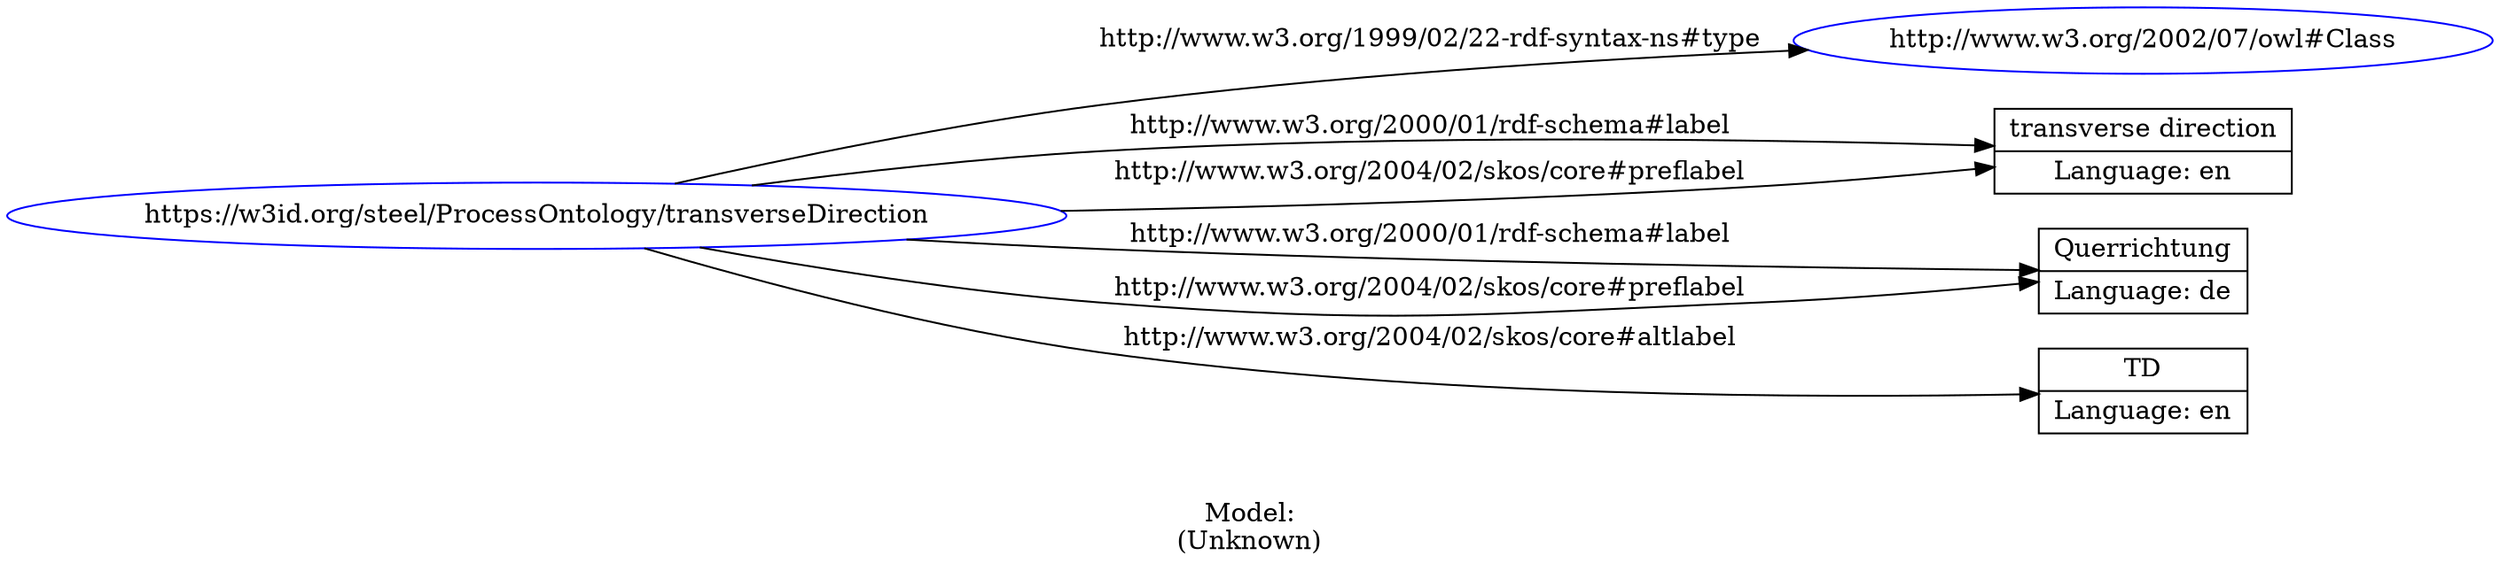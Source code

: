 digraph {
	rankdir = LR;
	charset="utf-8";

	"Rhttps://w3id.org/steel/ProcessOntology/transverseDirection" -> "Rhttp://www.w3.org/2002/07/owl#Class" [ label="http://www.w3.org/1999/02/22-rdf-syntax-ns#type" ];
	"Rhttps://w3id.org/steel/ProcessOntology/transverseDirection" -> "Ltransverse direction|Language: en" [ label="http://www.w3.org/2000/01/rdf-schema#label" ];
	"Rhttps://w3id.org/steel/ProcessOntology/transverseDirection" -> "LQuerrichtung|Language: de" [ label="http://www.w3.org/2000/01/rdf-schema#label" ];
	"Rhttps://w3id.org/steel/ProcessOntology/transverseDirection" -> "LTD|Language: en" [ label="http://www.w3.org/2004/02/skos/core#altlabel" ];
	"Rhttps://w3id.org/steel/ProcessOntology/transverseDirection" -> "Ltransverse direction|Language: en" [ label="http://www.w3.org/2004/02/skos/core#preflabel" ];
	"Rhttps://w3id.org/steel/ProcessOntology/transverseDirection" -> "LQuerrichtung|Language: de" [ label="http://www.w3.org/2004/02/skos/core#preflabel" ];

	// Resources
	"Rhttps://w3id.org/steel/ProcessOntology/transverseDirection" [ label="https://w3id.org/steel/ProcessOntology/transverseDirection", shape = ellipse, color = blue ];
	"Rhttp://www.w3.org/2002/07/owl#Class" [ label="http://www.w3.org/2002/07/owl#Class", shape = ellipse, color = blue ];

	// Anonymous nodes

	// Literals
	"Ltransverse direction|Language: en" [ label="transverse direction|Language: en", shape = record ];
	"LQuerrichtung|Language: de" [ label="Querrichtung|Language: de", shape = record ];
	"LTD|Language: en" [ label="TD|Language: en", shape = record ];

	label="\n\nModel:\n(Unknown)";
}

